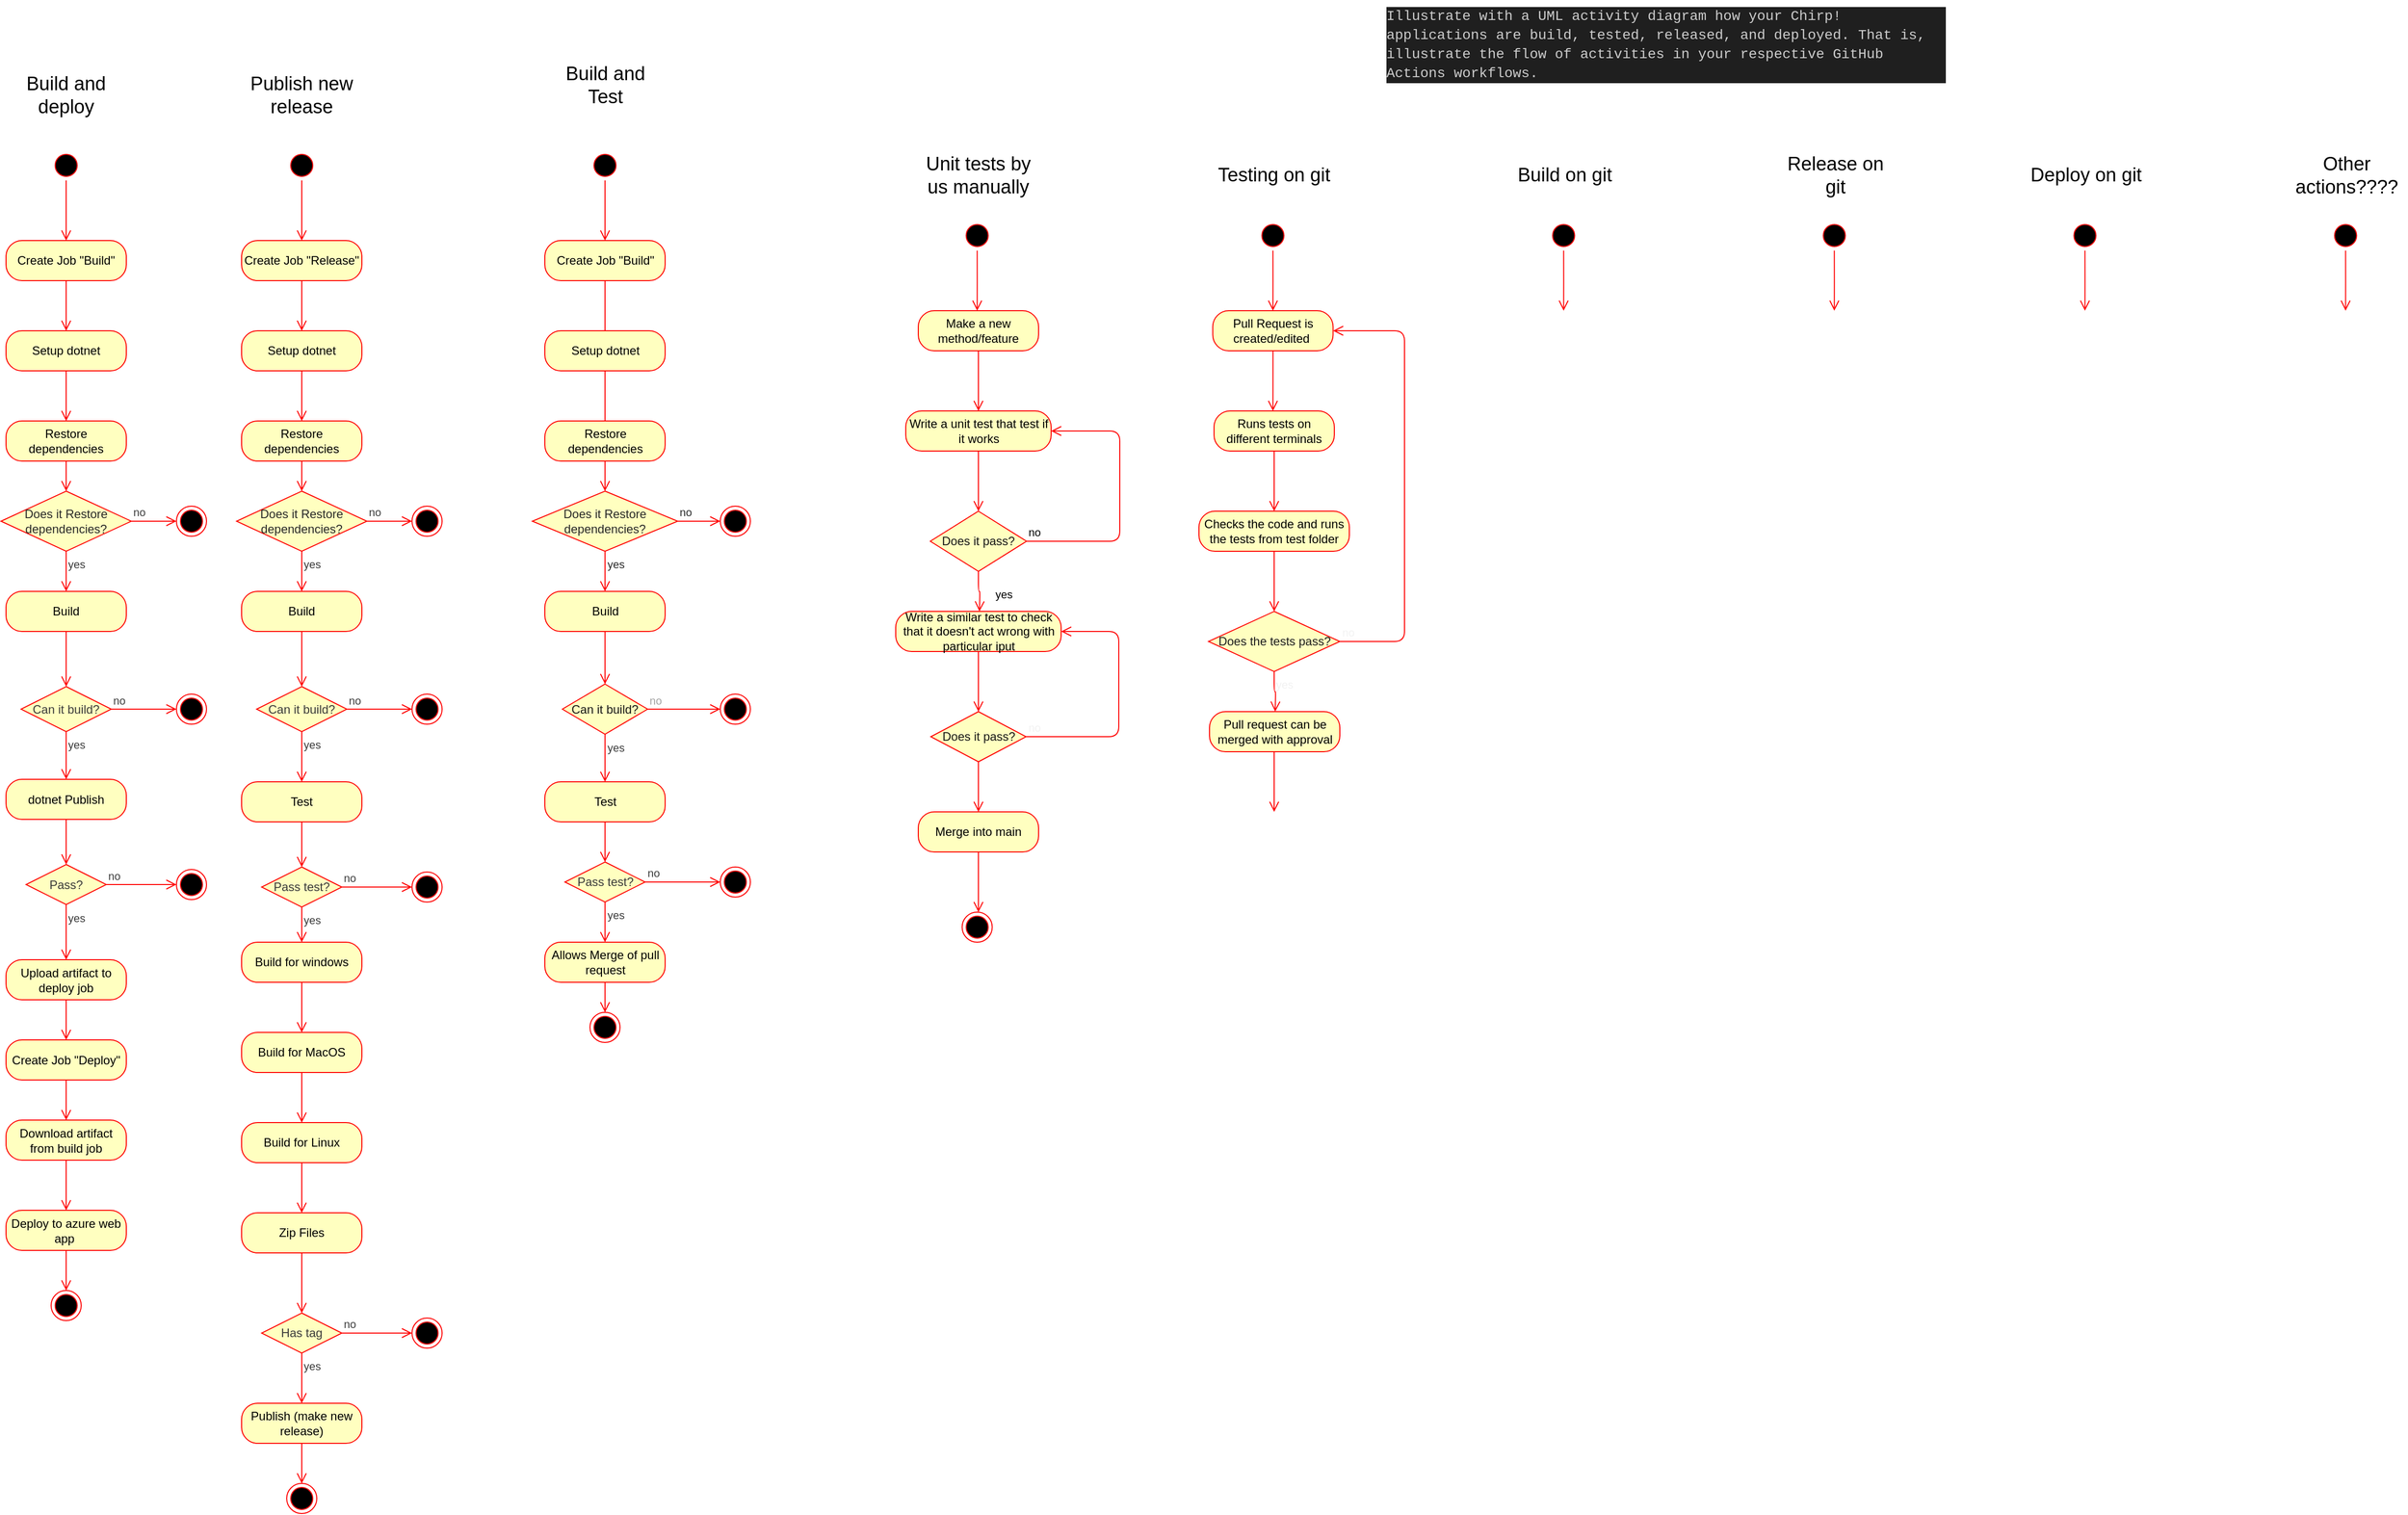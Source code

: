 <mxfile>
    <diagram id="-ArPhzRPO15ttA2Pk8TQ" name="Page-1">
        <mxGraphModel dx="3789" dy="1931" grid="1" gridSize="10" guides="1" tooltips="1" connect="1" arrows="1" fold="1" page="1" pageScale="1" pageWidth="850" pageHeight="1100" math="0" shadow="0">
            <root>
                <mxCell id="0"/>
                <mxCell id="1" parent="0"/>
                <mxCell id="2" value="" style="ellipse;html=1;shape=startState;fillColor=#000000;strokeColor=#ff0000;" parent="1" vertex="1">
                    <mxGeometry x="-1551.25" y="180" width="30" height="30" as="geometry"/>
                </mxCell>
                <mxCell id="3" value="" style="edgeStyle=orthogonalEdgeStyle;html=1;verticalAlign=bottom;endArrow=open;endSize=8;strokeColor=#ff0000;rounded=0;" parent="1" source="2" edge="1">
                    <mxGeometry relative="1" as="geometry">
                        <mxPoint x="-1536.25" y="270" as="targetPoint"/>
                    </mxGeometry>
                </mxCell>
                <mxCell id="24" value="&lt;span style=&quot;font-size: 19px;&quot;&gt;Unit tests by us manually&lt;/span&gt;" style="text;html=1;strokeColor=none;fillColor=none;align=center;verticalAlign=middle;whiteSpace=wrap;rounded=0;" parent="1" vertex="1">
                    <mxGeometry x="-1595" y="120" width="120" height="30" as="geometry"/>
                </mxCell>
                <mxCell id="25" value="&lt;div style=&quot;color: rgb(204, 204, 204); background-color: rgb(31, 31, 31); font-family: Consolas, &amp;quot;Courier New&amp;quot;, monospace; font-weight: normal; font-size: 14px; line-height: 19px;&quot;&gt;&lt;div&gt;&lt;span style=&quot;color: #cccccc;&quot;&gt;Illustrate with a UML activity diagram how your Chirp! applications are build, tested, released, and deployed. That is, illustrate the flow of activities in your respective GitHub Actions workflows.&lt;/span&gt;&lt;/div&gt;&lt;/div&gt;" style="text;whiteSpace=wrap;html=1;" parent="1" vertex="1">
                    <mxGeometry x="-1130" y="-40" width="560" height="80" as="geometry"/>
                </mxCell>
                <mxCell id="26" value="Make a new method/feature" style="rounded=1;whiteSpace=wrap;html=1;arcSize=40;fontColor=#000000;fillColor=#ffffc0;strokeColor=#ff0000;" parent="1" vertex="1">
                    <mxGeometry x="-1595" y="270" width="120" height="40" as="geometry"/>
                </mxCell>
                <mxCell id="27" value="" style="edgeStyle=orthogonalEdgeStyle;html=1;verticalAlign=bottom;endArrow=open;endSize=8;strokeColor=#ff0000;" parent="1" source="26" edge="1">
                    <mxGeometry relative="1" as="geometry">
                        <mxPoint x="-1535" y="370" as="targetPoint"/>
                    </mxGeometry>
                </mxCell>
                <mxCell id="28" value="Write a unit test that test if it works" style="rounded=1;whiteSpace=wrap;html=1;arcSize=40;fontColor=#000000;fillColor=#ffffc0;strokeColor=#ff0000;" parent="1" vertex="1">
                    <mxGeometry x="-1607.5" y="370" width="145" height="40" as="geometry"/>
                </mxCell>
                <mxCell id="29" value="" style="edgeStyle=orthogonalEdgeStyle;html=1;verticalAlign=bottom;endArrow=open;endSize=8;strokeColor=#ff0000;" parent="1" source="28" edge="1">
                    <mxGeometry relative="1" as="geometry">
                        <mxPoint x="-1535" y="470" as="targetPoint"/>
                    </mxGeometry>
                </mxCell>
                <mxCell id="30" value="&lt;font color=&quot;#171717&quot;&gt;Does it pass?&lt;/font&gt;" style="rhombus;whiteSpace=wrap;html=1;fillColor=#ffffc0;strokeColor=#ff0000;" parent="1" vertex="1">
                    <mxGeometry x="-1583" y="470" width="96" height="60" as="geometry"/>
                </mxCell>
                <mxCell id="31" value="no" style="edgeStyle=orthogonalEdgeStyle;html=1;align=left;verticalAlign=bottom;endArrow=open;endSize=8;strokeColor=#ff0000;entryX=1;entryY=0.5;entryDx=0;entryDy=0;" parent="1" source="30" target="28" edge="1">
                    <mxGeometry x="-1" relative="1" as="geometry">
                        <mxPoint x="-1370" y="500" as="targetPoint"/>
                        <Array as="points">
                            <mxPoint x="-1394" y="500"/>
                            <mxPoint x="-1394" y="390"/>
                        </Array>
                    </mxGeometry>
                </mxCell>
                <mxCell id="32" value="yes" style="edgeStyle=orthogonalEdgeStyle;html=1;align=left;verticalAlign=top;endArrow=open;endSize=8;strokeColor=#ff0000;" parent="1" source="30" edge="1">
                    <mxGeometry x="-0.511" y="15" relative="1" as="geometry">
                        <mxPoint x="-1534" y="570" as="targetPoint"/>
                        <mxPoint as="offset"/>
                    </mxGeometry>
                </mxCell>
                <mxCell id="36" value="Write a similar test to check that it doesn't act wrong with particular iput" style="rounded=1;whiteSpace=wrap;html=1;arcSize=40;fontColor=#000000;fillColor=#ffffc0;strokeColor=#ff0000;" parent="1" vertex="1">
                    <mxGeometry x="-1617.5" y="570" width="165" height="40" as="geometry"/>
                </mxCell>
                <mxCell id="37" value="" style="edgeStyle=orthogonalEdgeStyle;html=1;verticalAlign=bottom;endArrow=open;endSize=8;strokeColor=#ff0000;fontColor=#171717;" parent="1" source="36" edge="1">
                    <mxGeometry relative="1" as="geometry">
                        <mxPoint x="-1535" y="670" as="targetPoint"/>
                    </mxGeometry>
                </mxCell>
                <mxCell id="38" value="Does it pass?" style="rhombus;whiteSpace=wrap;html=1;fillColor=#ffffc0;strokeColor=#ff0000;fontColor=#171717;" parent="1" vertex="1">
                    <mxGeometry x="-1582.5" y="670" width="95" height="50" as="geometry"/>
                </mxCell>
                <mxCell id="39" value="&lt;font color=&quot;#f2f2f2&quot;&gt;no&lt;/font&gt;" style="edgeStyle=orthogonalEdgeStyle;html=1;align=left;verticalAlign=bottom;endArrow=open;endSize=8;strokeColor=#ff0000;fontColor=#171717;entryX=1;entryY=0.5;entryDx=0;entryDy=0;" parent="1" source="38" target="36" edge="1">
                    <mxGeometry x="-1" relative="1" as="geometry">
                        <mxPoint x="-1395" y="690" as="targetPoint"/>
                        <Array as="points">
                            <mxPoint x="-1395" y="695"/>
                            <mxPoint x="-1395" y="590"/>
                        </Array>
                    </mxGeometry>
                </mxCell>
                <mxCell id="40" value="&lt;font color=&quot;#ffffff&quot;&gt;yes&lt;/font&gt;" style="edgeStyle=orthogonalEdgeStyle;html=1;align=left;verticalAlign=top;endArrow=open;endSize=8;strokeColor=#ff0000;fontColor=#171717;" parent="1" source="38" edge="1">
                    <mxGeometry x="-1" relative="1" as="geometry">
                        <mxPoint x="-1535" y="770" as="targetPoint"/>
                    </mxGeometry>
                </mxCell>
                <mxCell id="41" value="" style="ellipse;html=1;shape=endState;fillColor=#000000;strokeColor=#ff0000;fontColor=#F2F2F2;" parent="1" vertex="1">
                    <mxGeometry x="-1551.25" y="870" width="30" height="30" as="geometry"/>
                </mxCell>
                <mxCell id="42" value="Merge into main" style="rounded=1;whiteSpace=wrap;html=1;arcSize=40;fontColor=#000000;fillColor=#ffffc0;strokeColor=#ff0000;" parent="1" vertex="1">
                    <mxGeometry x="-1595" y="770" width="120" height="40" as="geometry"/>
                </mxCell>
                <mxCell id="43" value="" style="edgeStyle=orthogonalEdgeStyle;html=1;verticalAlign=bottom;endArrow=open;endSize=8;strokeColor=#ff0000;fontColor=#F2F2F2;" parent="1" source="42" edge="1">
                    <mxGeometry relative="1" as="geometry">
                        <mxPoint x="-1535" y="870" as="targetPoint"/>
                    </mxGeometry>
                </mxCell>
                <mxCell id="44" value="" style="ellipse;html=1;shape=startState;fillColor=#000000;strokeColor=#ff0000;" parent="1" vertex="1">
                    <mxGeometry x="-1256.25" y="180" width="30" height="30" as="geometry"/>
                </mxCell>
                <mxCell id="45" value="" style="edgeStyle=orthogonalEdgeStyle;html=1;verticalAlign=bottom;endArrow=open;endSize=8;strokeColor=#ff0000;rounded=0;" parent="1" source="44" edge="1">
                    <mxGeometry relative="1" as="geometry">
                        <mxPoint x="-1241.25" y="270" as="targetPoint"/>
                    </mxGeometry>
                </mxCell>
                <mxCell id="46" value="&lt;span style=&quot;font-size: 19px;&quot;&gt;Testing on git&lt;/span&gt;" style="text;html=1;strokeColor=none;fillColor=none;align=center;verticalAlign=middle;whiteSpace=wrap;rounded=0;" parent="1" vertex="1">
                    <mxGeometry x="-1300" y="120" width="120" height="30" as="geometry"/>
                </mxCell>
                <mxCell id="47" value="" style="ellipse;html=1;shape=startState;fillColor=#000000;strokeColor=#ff0000;" parent="1" vertex="1">
                    <mxGeometry x="-966.25" y="180" width="30" height="30" as="geometry"/>
                </mxCell>
                <mxCell id="48" value="" style="edgeStyle=orthogonalEdgeStyle;html=1;verticalAlign=bottom;endArrow=open;endSize=8;strokeColor=#ff0000;rounded=0;" parent="1" source="47" edge="1">
                    <mxGeometry relative="1" as="geometry">
                        <mxPoint x="-951.25" y="270" as="targetPoint"/>
                    </mxGeometry>
                </mxCell>
                <mxCell id="49" value="&lt;span style=&quot;font-size: 19px;&quot;&gt;Build on git&lt;/span&gt;" style="text;html=1;strokeColor=none;fillColor=none;align=center;verticalAlign=middle;whiteSpace=wrap;rounded=0;" parent="1" vertex="1">
                    <mxGeometry x="-1010" y="120" width="120" height="30" as="geometry"/>
                </mxCell>
                <mxCell id="50" value="" style="ellipse;html=1;shape=startState;fillColor=#000000;strokeColor=#ff0000;" parent="1" vertex="1">
                    <mxGeometry x="-696.25" y="180" width="30" height="30" as="geometry"/>
                </mxCell>
                <mxCell id="51" value="" style="edgeStyle=orthogonalEdgeStyle;html=1;verticalAlign=bottom;endArrow=open;endSize=8;strokeColor=#ff0000;rounded=0;" parent="1" source="50" edge="1">
                    <mxGeometry relative="1" as="geometry">
                        <mxPoint x="-681.25" y="270" as="targetPoint"/>
                    </mxGeometry>
                </mxCell>
                <mxCell id="52" value="&lt;span style=&quot;font-size: 19px;&quot;&gt;Release on git&lt;/span&gt;" style="text;html=1;strokeColor=none;fillColor=none;align=center;verticalAlign=middle;whiteSpace=wrap;rounded=0;" parent="1" vertex="1">
                    <mxGeometry x="-740" y="120" width="120" height="30" as="geometry"/>
                </mxCell>
                <mxCell id="53" value="" style="ellipse;html=1;shape=startState;fillColor=#000000;strokeColor=#ff0000;" parent="1" vertex="1">
                    <mxGeometry x="-446.25" y="180" width="30" height="30" as="geometry"/>
                </mxCell>
                <mxCell id="54" value="" style="edgeStyle=orthogonalEdgeStyle;html=1;verticalAlign=bottom;endArrow=open;endSize=8;strokeColor=#ff0000;rounded=0;" parent="1" source="53" edge="1">
                    <mxGeometry relative="1" as="geometry">
                        <mxPoint x="-431.25" y="270" as="targetPoint"/>
                    </mxGeometry>
                </mxCell>
                <mxCell id="55" value="&lt;span style=&quot;font-size: 19px;&quot;&gt;Deploy on git&lt;/span&gt;" style="text;html=1;strokeColor=none;fillColor=none;align=center;verticalAlign=middle;whiteSpace=wrap;rounded=0;" parent="1" vertex="1">
                    <mxGeometry x="-490" y="120" width="120" height="30" as="geometry"/>
                </mxCell>
                <mxCell id="56" value="" style="ellipse;html=1;shape=startState;fillColor=#000000;strokeColor=#ff0000;" parent="1" vertex="1">
                    <mxGeometry x="-186.25" y="180" width="30" height="30" as="geometry"/>
                </mxCell>
                <mxCell id="57" value="" style="edgeStyle=orthogonalEdgeStyle;html=1;verticalAlign=bottom;endArrow=open;endSize=8;strokeColor=#ff0000;rounded=0;" parent="1" source="56" edge="1">
                    <mxGeometry relative="1" as="geometry">
                        <mxPoint x="-171.25" y="270" as="targetPoint"/>
                    </mxGeometry>
                </mxCell>
                <mxCell id="58" value="&lt;span style=&quot;font-size: 19px;&quot;&gt;Other actions????&lt;/span&gt;" style="text;html=1;strokeColor=none;fillColor=none;align=center;verticalAlign=middle;whiteSpace=wrap;rounded=0;" parent="1" vertex="1">
                    <mxGeometry x="-230" y="120" width="120" height="30" as="geometry"/>
                </mxCell>
                <mxCell id="59" value="Pull Request is created/edited&amp;nbsp;" style="rounded=1;whiteSpace=wrap;html=1;arcSize=40;fontColor=#000000;fillColor=#ffffc0;strokeColor=#ff0000;" parent="1" vertex="1">
                    <mxGeometry x="-1301.25" y="270" width="120" height="40" as="geometry"/>
                </mxCell>
                <mxCell id="60" value="" style="edgeStyle=orthogonalEdgeStyle;html=1;verticalAlign=bottom;endArrow=open;endSize=8;strokeColor=#ff0000;fontColor=#F2F2F2;" parent="1" source="59" edge="1">
                    <mxGeometry relative="1" as="geometry">
                        <mxPoint x="-1241.25" y="370" as="targetPoint"/>
                    </mxGeometry>
                </mxCell>
                <mxCell id="61" value="Runs tests on different terminals" style="rounded=1;whiteSpace=wrap;html=1;arcSize=40;fontColor=#000000;fillColor=#ffffc0;strokeColor=#ff0000;" parent="1" vertex="1">
                    <mxGeometry x="-1300" y="370" width="120" height="40" as="geometry"/>
                </mxCell>
                <mxCell id="62" value="" style="edgeStyle=orthogonalEdgeStyle;html=1;verticalAlign=bottom;endArrow=open;endSize=8;strokeColor=#ff0000;fontColor=#F2F2F2;" parent="1" source="61" edge="1">
                    <mxGeometry relative="1" as="geometry">
                        <mxPoint x="-1240" y="470" as="targetPoint"/>
                    </mxGeometry>
                </mxCell>
                <mxCell id="63" value="Checks the code and runs the tests from test folder" style="rounded=1;whiteSpace=wrap;html=1;arcSize=40;fontColor=#000000;fillColor=#ffffc0;strokeColor=#ff0000;" parent="1" vertex="1">
                    <mxGeometry x="-1315" y="470" width="150" height="40" as="geometry"/>
                </mxCell>
                <mxCell id="64" value="" style="edgeStyle=orthogonalEdgeStyle;html=1;verticalAlign=bottom;endArrow=open;endSize=8;strokeColor=#ff0000;fontColor=#F2F2F2;" parent="1" source="63" edge="1">
                    <mxGeometry relative="1" as="geometry">
                        <mxPoint x="-1240" y="570" as="targetPoint"/>
                    </mxGeometry>
                </mxCell>
                <mxCell id="65" value="&lt;font color=&quot;#1f1f1f&quot;&gt;Does the tests pass?&lt;/font&gt;" style="rhombus;whiteSpace=wrap;html=1;fillColor=#ffffc0;strokeColor=#ff0000;fontColor=#F2F2F2;" parent="1" vertex="1">
                    <mxGeometry x="-1305.5" y="570" width="131" height="60" as="geometry"/>
                </mxCell>
                <mxCell id="66" value="no" style="edgeStyle=orthogonalEdgeStyle;html=1;align=left;verticalAlign=bottom;endArrow=open;endSize=8;strokeColor=#ff0000;fontColor=#F2F2F2;entryX=1;entryY=0.5;entryDx=0;entryDy=0;" parent="1" source="65" target="59" edge="1">
                    <mxGeometry x="-1" relative="1" as="geometry">
                        <mxPoint x="-1099" y="590" as="targetPoint"/>
                        <Array as="points">
                            <mxPoint x="-1110" y="600"/>
                            <mxPoint x="-1110" y="290"/>
                        </Array>
                    </mxGeometry>
                </mxCell>
                <mxCell id="67" value="yes" style="edgeStyle=orthogonalEdgeStyle;html=1;align=left;verticalAlign=top;endArrow=open;endSize=8;strokeColor=#ff0000;fontColor=#F2F2F2;" parent="1" source="65" edge="1">
                    <mxGeometry x="-1" relative="1" as="geometry">
                        <mxPoint x="-1239" y="670" as="targetPoint"/>
                    </mxGeometry>
                </mxCell>
                <mxCell id="68" value="Pull request can be merged with approval" style="rounded=1;whiteSpace=wrap;html=1;arcSize=40;fontColor=#000000;fillColor=#ffffc0;strokeColor=#ff0000;" parent="1" vertex="1">
                    <mxGeometry x="-1304.5" y="670" width="130" height="40" as="geometry"/>
                </mxCell>
                <mxCell id="69" value="" style="edgeStyle=orthogonalEdgeStyle;html=1;verticalAlign=bottom;endArrow=open;endSize=8;strokeColor=#ff0000;fontColor=#1F1F1F;" parent="1" source="68" edge="1">
                    <mxGeometry relative="1" as="geometry">
                        <mxPoint x="-1240" y="770" as="targetPoint"/>
                    </mxGeometry>
                </mxCell>
                <mxCell id="72" value="" style="ellipse;html=1;shape=startState;fillColor=#000000;strokeColor=#ff0000;" vertex="1" parent="1">
                    <mxGeometry x="-1922.5" y="110" width="30" height="30" as="geometry"/>
                </mxCell>
                <mxCell id="73" value="" style="edgeStyle=orthogonalEdgeStyle;html=1;verticalAlign=bottom;endArrow=open;endSize=8;strokeColor=#ff0000;entryX=0.5;entryY=0;entryDx=0;entryDy=0;" edge="1" source="72" parent="1" target="77">
                    <mxGeometry relative="1" as="geometry">
                        <mxPoint x="-1907.5" y="180" as="targetPoint"/>
                    </mxGeometry>
                </mxCell>
                <mxCell id="75" value="&lt;span style=&quot;font-size: 19px;&quot;&gt;Build and Test&lt;/span&gt;" style="text;html=1;strokeColor=none;fillColor=none;align=center;verticalAlign=middle;whiteSpace=wrap;rounded=0;" vertex="1" parent="1">
                    <mxGeometry x="-1967.5" y="30" width="120" height="30" as="geometry"/>
                </mxCell>
                <mxCell id="77" value="Create Job &quot;Build&quot;" style="rounded=1;whiteSpace=wrap;html=1;arcSize=40;fontColor=#000000;fillColor=#ffffc0;strokeColor=#ff0000;" vertex="1" parent="1">
                    <mxGeometry x="-1967.5" y="200" width="120" height="40" as="geometry"/>
                </mxCell>
                <mxCell id="78" value="" style="edgeStyle=orthogonalEdgeStyle;html=1;verticalAlign=bottom;endArrow=open;endSize=8;strokeColor=#ff0000;" edge="1" source="77" parent="1">
                    <mxGeometry relative="1" as="geometry">
                        <mxPoint x="-1907.5" y="300" as="targetPoint"/>
                    </mxGeometry>
                </mxCell>
                <mxCell id="79" value="Setup dotnet" style="rounded=1;whiteSpace=wrap;html=1;arcSize=40;fontColor=#000000;fillColor=#ffffc0;strokeColor=#ff0000;" vertex="1" parent="1">
                    <mxGeometry x="-1967.5" y="290" width="120" height="40" as="geometry"/>
                </mxCell>
                <mxCell id="80" value="" style="edgeStyle=orthogonalEdgeStyle;html=1;verticalAlign=bottom;endArrow=open;endSize=8;strokeColor=#ff0000;entryX=0.5;entryY=0;entryDx=0;entryDy=0;" edge="1" source="79" parent="1">
                    <mxGeometry relative="1" as="geometry">
                        <mxPoint x="-1907.5" y="390" as="targetPoint"/>
                    </mxGeometry>
                </mxCell>
                <mxCell id="91" value="&lt;span class=&quot;pl-s&quot;&gt;Restore dependencies&lt;/span&gt;" style="rounded=1;whiteSpace=wrap;html=1;arcSize=40;fontColor=#000000;fillColor=#ffffc0;strokeColor=#ff0000;" vertex="1" parent="1">
                    <mxGeometry x="-1967.5" y="380" width="120" height="40" as="geometry"/>
                </mxCell>
                <mxCell id="92" value="" style="edgeStyle=orthogonalEdgeStyle;html=1;verticalAlign=bottom;endArrow=open;endSize=8;strokeColor=#ff0000;fontColor=#292929;entryX=0.5;entryY=0;entryDx=0;entryDy=0;" edge="1" source="91" parent="1" target="93">
                    <mxGeometry relative="1" as="geometry">
                        <mxPoint x="-1907.5" y="490" as="targetPoint"/>
                    </mxGeometry>
                </mxCell>
                <mxCell id="93" value="Does it&amp;nbsp;&lt;span class=&quot;pl-s&quot;&gt;Restore dependencies?&lt;/span&gt;" style="rhombus;whiteSpace=wrap;html=1;fillColor=#ffffc0;strokeColor=#ff0000;fontColor=#292929;" vertex="1" parent="1">
                    <mxGeometry x="-1980" y="450" width="145" height="60" as="geometry"/>
                </mxCell>
                <mxCell id="94" value="no" style="edgeStyle=orthogonalEdgeStyle;html=1;align=left;verticalAlign=bottom;endArrow=open;endSize=8;strokeColor=#ff0000;fontColor=#292929;entryX=0;entryY=0.5;entryDx=0;entryDy=0;" edge="1" source="93" parent="1" target="96">
                    <mxGeometry x="-1" relative="1" as="geometry">
                        <mxPoint x="-1802.5" y="550" as="targetPoint"/>
                    </mxGeometry>
                </mxCell>
                <mxCell id="95" value="yes" style="edgeStyle=orthogonalEdgeStyle;html=1;align=left;verticalAlign=top;endArrow=open;endSize=8;strokeColor=#ff0000;fontColor=#292929;entryX=0.5;entryY=0;entryDx=0;entryDy=0;" edge="1" source="93" parent="1" target="97">
                    <mxGeometry x="-1" relative="1" as="geometry">
                        <mxPoint x="-1942.5" y="630" as="targetPoint"/>
                    </mxGeometry>
                </mxCell>
                <mxCell id="96" value="" style="ellipse;html=1;shape=endState;fillColor=#000000;strokeColor=#ff0000;fontColor=#292929;" vertex="1" parent="1">
                    <mxGeometry x="-1792.5" y="465" width="30" height="30" as="geometry"/>
                </mxCell>
                <mxCell id="97" value="Build" style="rounded=1;whiteSpace=wrap;html=1;arcSize=40;fontColor=#000000;fillColor=#ffffc0;strokeColor=#ff0000;" vertex="1" parent="1">
                    <mxGeometry x="-1967.5" y="550" width="120" height="40" as="geometry"/>
                </mxCell>
                <mxCell id="98" value="" style="edgeStyle=orthogonalEdgeStyle;html=1;verticalAlign=bottom;endArrow=open;endSize=8;strokeColor=#ff0000;fontColor=#A3A3A3;entryX=0.5;entryY=0;entryDx=0;entryDy=0;" edge="1" source="97" parent="1" target="99">
                    <mxGeometry relative="1" as="geometry">
                        <mxPoint x="-1922.5" y="770" as="targetPoint"/>
                    </mxGeometry>
                </mxCell>
                <mxCell id="99" value="&lt;font color=&quot;#171717&quot;&gt;Can it build?&lt;/font&gt;" style="rhombus;whiteSpace=wrap;html=1;fillColor=#ffffc0;strokeColor=#ff0000;fontColor=#A3A3A3;" vertex="1" parent="1">
                    <mxGeometry x="-1950" y="642.5" width="85" height="50" as="geometry"/>
                </mxCell>
                <mxCell id="100" value="no" style="edgeStyle=orthogonalEdgeStyle;html=1;align=left;verticalAlign=bottom;endArrow=open;endSize=8;strokeColor=#ff0000;fontColor=#A3A3A3;entryX=0;entryY=0.5;entryDx=0;entryDy=0;" edge="1" source="99" parent="1" target="103">
                    <mxGeometry x="-1" relative="1" as="geometry">
                        <mxPoint x="-1834.5" y="810" as="targetPoint"/>
                    </mxGeometry>
                </mxCell>
                <mxCell id="101" value="&lt;font color=&quot;#3b3b3b&quot;&gt;yes&lt;/font&gt;" style="edgeStyle=orthogonalEdgeStyle;html=1;align=left;verticalAlign=top;endArrow=open;endSize=8;strokeColor=#ff0000;fontColor=#A3A3A3;entryX=0.5;entryY=0;entryDx=0;entryDy=0;" edge="1" source="99" parent="1" target="104">
                    <mxGeometry x="-1" relative="1" as="geometry">
                        <mxPoint x="-1907.5" y="840" as="targetPoint"/>
                        <Array as="points"/>
                    </mxGeometry>
                </mxCell>
                <mxCell id="103" value="" style="ellipse;html=1;shape=endState;fillColor=#000000;strokeColor=#ff0000;fontColor=#292929;" vertex="1" parent="1">
                    <mxGeometry x="-1792.5" y="652.5" width="30" height="30" as="geometry"/>
                </mxCell>
                <mxCell id="104" value="Test" style="rounded=1;whiteSpace=wrap;html=1;arcSize=40;fontColor=#000000;fillColor=#ffffc0;strokeColor=#ff0000;" vertex="1" parent="1">
                    <mxGeometry x="-1967.5" y="740" width="120" height="40" as="geometry"/>
                </mxCell>
                <mxCell id="105" value="" style="edgeStyle=orthogonalEdgeStyle;html=1;verticalAlign=bottom;endArrow=open;endSize=8;strokeColor=#ff0000;labelBackgroundColor=none;fontColor=#3B3B3B;entryX=0.5;entryY=0;entryDx=0;entryDy=0;" edge="1" source="104" parent="1" target="106">
                    <mxGeometry relative="1" as="geometry">
                        <mxPoint x="-1907.5" y="820" as="targetPoint"/>
                    </mxGeometry>
                </mxCell>
                <mxCell id="106" value="Pass test?" style="rhombus;whiteSpace=wrap;html=1;fillColor=#ffffc0;strokeColor=#ff0000;fontColor=#3B3B3B;" vertex="1" parent="1">
                    <mxGeometry x="-1947.5" y="820" width="80" height="40" as="geometry"/>
                </mxCell>
                <mxCell id="107" value="no" style="edgeStyle=orthogonalEdgeStyle;html=1;align=left;verticalAlign=bottom;endArrow=open;endSize=8;strokeColor=#ff0000;labelBackgroundColor=none;fontColor=#3B3B3B;entryX=0;entryY=0.5;entryDx=0;entryDy=0;" edge="1" source="106" parent="1" target="109">
                    <mxGeometry x="-1" relative="1" as="geometry">
                        <mxPoint x="-1762.5" y="850" as="targetPoint"/>
                    </mxGeometry>
                </mxCell>
                <mxCell id="108" value="yes" style="edgeStyle=orthogonalEdgeStyle;html=1;align=left;verticalAlign=top;endArrow=open;endSize=8;strokeColor=#ff0000;labelBackgroundColor=none;fontColor=#3B3B3B;entryX=0.5;entryY=0;entryDx=0;entryDy=0;" edge="1" source="106" parent="1" target="110">
                    <mxGeometry x="-1" relative="1" as="geometry">
                        <mxPoint x="-1902.5" y="930" as="targetPoint"/>
                    </mxGeometry>
                </mxCell>
                <mxCell id="109" value="" style="ellipse;html=1;shape=endState;fillColor=#000000;strokeColor=#ff0000;fontColor=#3B3B3B;" vertex="1" parent="1">
                    <mxGeometry x="-1792.5" y="825" width="30" height="30" as="geometry"/>
                </mxCell>
                <mxCell id="110" value="Allows Merge of pull request" style="rounded=1;whiteSpace=wrap;html=1;arcSize=40;fontColor=#000000;fillColor=#ffffc0;strokeColor=#ff0000;" vertex="1" parent="1">
                    <mxGeometry x="-1967.5" y="900" width="120" height="40" as="geometry"/>
                </mxCell>
                <mxCell id="111" value="" style="edgeStyle=orthogonalEdgeStyle;html=1;verticalAlign=bottom;endArrow=open;endSize=8;strokeColor=#ff0000;labelBackgroundColor=none;fontColor=#3B3B3B;entryX=0.5;entryY=0;entryDx=0;entryDy=0;" edge="1" source="110" parent="1" target="112">
                    <mxGeometry relative="1" as="geometry">
                        <mxPoint x="-1797.5" y="1000" as="targetPoint"/>
                    </mxGeometry>
                </mxCell>
                <mxCell id="112" value="" style="ellipse;html=1;shape=endState;fillColor=#000000;strokeColor=#ff0000;fontColor=#3B3B3B;" vertex="1" parent="1">
                    <mxGeometry x="-1922.5" y="970" width="30" height="30" as="geometry"/>
                </mxCell>
                <mxCell id="115" value="&lt;span style=&quot;font-size: 19px;&quot;&gt;Publish new release&lt;/span&gt;" style="text;html=1;strokeColor=none;fillColor=none;align=center;verticalAlign=middle;whiteSpace=wrap;rounded=0;" vertex="1" parent="1">
                    <mxGeometry x="-2270" y="40" width="120" height="30" as="geometry"/>
                </mxCell>
                <mxCell id="116" value="" style="ellipse;html=1;shape=startState;fillColor=#000000;strokeColor=#ff0000;fontColor=#3B3B3B;" vertex="1" parent="1">
                    <mxGeometry x="-2225" y="110" width="30" height="30" as="geometry"/>
                </mxCell>
                <mxCell id="117" value="" style="edgeStyle=orthogonalEdgeStyle;html=1;verticalAlign=bottom;endArrow=open;endSize=8;strokeColor=#ff0000;labelBackgroundColor=none;fontColor=#3B3B3B;entryX=0.5;entryY=0;entryDx=0;entryDy=0;" edge="1" source="116" parent="1" target="118">
                    <mxGeometry relative="1" as="geometry">
                        <mxPoint x="-2210" y="200" as="targetPoint"/>
                    </mxGeometry>
                </mxCell>
                <mxCell id="118" value="Create Job &quot;Release&quot;" style="rounded=1;whiteSpace=wrap;html=1;arcSize=40;fontColor=#000000;fillColor=#ffffc0;strokeColor=#ff0000;" vertex="1" parent="1">
                    <mxGeometry x="-2270" y="200" width="120" height="40" as="geometry"/>
                </mxCell>
                <mxCell id="119" value="" style="edgeStyle=orthogonalEdgeStyle;html=1;verticalAlign=bottom;endArrow=open;endSize=8;strokeColor=#ff0000;labelBackgroundColor=none;fontColor=#3B3B3B;entryX=0.5;entryY=0;entryDx=0;entryDy=0;" edge="1" source="118" parent="1" target="120">
                    <mxGeometry relative="1" as="geometry">
                        <mxPoint x="-2250" y="380" as="targetPoint"/>
                    </mxGeometry>
                </mxCell>
                <mxCell id="120" value="Setup dotnet" style="rounded=1;whiteSpace=wrap;html=1;arcSize=40;fontColor=#000000;fillColor=#ffffc0;strokeColor=#ff0000;" vertex="1" parent="1">
                    <mxGeometry x="-2270" y="290" width="120" height="40" as="geometry"/>
                </mxCell>
                <mxCell id="121" value="" style="edgeStyle=orthogonalEdgeStyle;html=1;verticalAlign=bottom;endArrow=open;endSize=8;strokeColor=#ff0000;labelBackgroundColor=none;fontColor=#3B3B3B;entryX=0.5;entryY=0;entryDx=0;entryDy=0;" edge="1" source="120" parent="1" target="122">
                    <mxGeometry relative="1" as="geometry">
                        <mxPoint x="-2255" y="500" as="targetPoint"/>
                    </mxGeometry>
                </mxCell>
                <mxCell id="122" value="Restore dependencies" style="rounded=1;whiteSpace=wrap;html=1;arcSize=40;fontColor=#000000;fillColor=#ffffc0;strokeColor=#ff0000;" vertex="1" parent="1">
                    <mxGeometry x="-2270" y="380" width="120" height="40" as="geometry"/>
                </mxCell>
                <mxCell id="123" value="" style="edgeStyle=orthogonalEdgeStyle;html=1;verticalAlign=bottom;endArrow=open;endSize=8;strokeColor=#ff0000;labelBackgroundColor=none;fontColor=#3B3B3B;entryX=0.5;entryY=0;entryDx=0;entryDy=0;" edge="1" source="122" parent="1" target="124">
                    <mxGeometry relative="1" as="geometry">
                        <mxPoint x="-2250" y="620" as="targetPoint"/>
                    </mxGeometry>
                </mxCell>
                <mxCell id="124" value="&lt;span style=&quot;color: rgb(41, 41, 41);&quot;&gt;Does it&amp;nbsp;&lt;/span&gt;&lt;span style=&quot;color: rgb(41, 41, 41);&quot; class=&quot;pl-s&quot;&gt;Restore dependencies?&lt;/span&gt;" style="rhombus;whiteSpace=wrap;html=1;fillColor=#ffffc0;strokeColor=#ff0000;fontColor=#3B3B3B;" vertex="1" parent="1">
                    <mxGeometry x="-2275" y="450" width="130" height="60" as="geometry"/>
                </mxCell>
                <mxCell id="125" value="no" style="edgeStyle=orthogonalEdgeStyle;html=1;align=left;verticalAlign=bottom;endArrow=open;endSize=8;strokeColor=#ff0000;labelBackgroundColor=none;fontColor=#3B3B3B;entryX=0;entryY=0.5;entryDx=0;entryDy=0;" edge="1" source="124" parent="1" target="127">
                    <mxGeometry x="-1" relative="1" as="geometry">
                        <mxPoint x="-2130" y="480" as="targetPoint"/>
                    </mxGeometry>
                </mxCell>
                <mxCell id="126" value="yes" style="edgeStyle=orthogonalEdgeStyle;html=1;align=left;verticalAlign=top;endArrow=open;endSize=8;strokeColor=#ff0000;labelBackgroundColor=none;fontColor=#3B3B3B;entryX=0.5;entryY=0;entryDx=0;entryDy=0;" edge="1" source="124" parent="1" target="128">
                    <mxGeometry x="-1" relative="1" as="geometry">
                        <mxPoint x="-2390" y="565" as="targetPoint"/>
                    </mxGeometry>
                </mxCell>
                <mxCell id="127" value="" style="ellipse;html=1;shape=endState;fillColor=#000000;strokeColor=#ff0000;fontColor=#3B3B3B;" vertex="1" parent="1">
                    <mxGeometry x="-2100" y="465" width="30" height="30" as="geometry"/>
                </mxCell>
                <mxCell id="128" value="Build" style="rounded=1;whiteSpace=wrap;html=1;arcSize=40;fontColor=#000000;fillColor=#ffffc0;strokeColor=#ff0000;" vertex="1" parent="1">
                    <mxGeometry x="-2270" y="550" width="120" height="40" as="geometry"/>
                </mxCell>
                <mxCell id="129" value="" style="edgeStyle=orthogonalEdgeStyle;html=1;verticalAlign=bottom;endArrow=open;endSize=8;strokeColor=#ff0000;labelBackgroundColor=none;fontColor=#3B3B3B;entryX=0.5;entryY=0;entryDx=0;entryDy=0;" edge="1" source="128" parent="1" target="133">
                    <mxGeometry relative="1" as="geometry">
                        <mxPoint x="-2210" y="650" as="targetPoint"/>
                    </mxGeometry>
                </mxCell>
                <mxCell id="133" value="Can it build?" style="rhombus;whiteSpace=wrap;html=1;fillColor=#ffffc0;strokeColor=#ff0000;fontColor=#3B3B3B;" vertex="1" parent="1">
                    <mxGeometry x="-2255" y="645" width="90" height="45" as="geometry"/>
                </mxCell>
                <mxCell id="134" value="no" style="edgeStyle=orthogonalEdgeStyle;html=1;align=left;verticalAlign=bottom;endArrow=open;endSize=8;strokeColor=#ff0000;labelBackgroundColor=none;fontColor=#3B3B3B;entryX=0;entryY=0.5;entryDx=0;entryDy=0;" edge="1" source="133" parent="1" target="136">
                    <mxGeometry x="-1" relative="1" as="geometry">
                        <mxPoint x="-2070" y="690" as="targetPoint"/>
                    </mxGeometry>
                </mxCell>
                <mxCell id="135" value="yes" style="edgeStyle=orthogonalEdgeStyle;html=1;align=left;verticalAlign=top;endArrow=open;endSize=8;strokeColor=#ff0000;labelBackgroundColor=none;fontColor=#3B3B3B;entryX=0.5;entryY=0;entryDx=0;entryDy=0;" edge="1" source="133" parent="1" target="137">
                    <mxGeometry x="-1" relative="1" as="geometry">
                        <mxPoint x="-2210" y="770" as="targetPoint"/>
                    </mxGeometry>
                </mxCell>
                <mxCell id="136" value="" style="ellipse;html=1;shape=endState;fillColor=#000000;strokeColor=#ff0000;fontColor=#3B3B3B;" vertex="1" parent="1">
                    <mxGeometry x="-2100" y="652.5" width="30" height="30" as="geometry"/>
                </mxCell>
                <mxCell id="137" value="Test" style="rounded=1;whiteSpace=wrap;html=1;arcSize=40;fontColor=#000000;fillColor=#ffffc0;strokeColor=#ff0000;" vertex="1" parent="1">
                    <mxGeometry x="-2270" y="740" width="120" height="40" as="geometry"/>
                </mxCell>
                <mxCell id="138" value="" style="edgeStyle=orthogonalEdgeStyle;html=1;verticalAlign=bottom;endArrow=open;endSize=8;strokeColor=#ff0000;labelBackgroundColor=none;fontColor=#3B3B3B;entryX=0.5;entryY=0;entryDx=0;entryDy=0;" edge="1" source="137" parent="1" target="139">
                    <mxGeometry relative="1" as="geometry">
                        <mxPoint x="-2205" y="890" as="targetPoint"/>
                    </mxGeometry>
                </mxCell>
                <mxCell id="139" value="Pass test?" style="rhombus;whiteSpace=wrap;html=1;fillColor=#ffffc0;strokeColor=#ff0000;fontColor=#3B3B3B;" vertex="1" parent="1">
                    <mxGeometry x="-2250" y="825" width="80" height="40" as="geometry"/>
                </mxCell>
                <mxCell id="140" value="no" style="edgeStyle=orthogonalEdgeStyle;html=1;align=left;verticalAlign=bottom;endArrow=open;endSize=8;strokeColor=#ff0000;labelBackgroundColor=none;fontColor=#3B3B3B;entryX=0;entryY=0.5;entryDx=0;entryDy=0;" edge="1" source="139" parent="1" target="142">
                    <mxGeometry x="-1" relative="1" as="geometry">
                        <mxPoint x="-2190" y="890" as="targetPoint"/>
                    </mxGeometry>
                </mxCell>
                <mxCell id="141" value="yes" style="edgeStyle=orthogonalEdgeStyle;html=1;align=left;verticalAlign=top;endArrow=open;endSize=8;strokeColor=#ff0000;labelBackgroundColor=none;fontColor=#3B3B3B;entryX=0.5;entryY=0;entryDx=0;entryDy=0;" edge="1" source="139" parent="1" target="143">
                    <mxGeometry x="-1" relative="1" as="geometry">
                        <mxPoint x="-2330" y="970" as="targetPoint"/>
                    </mxGeometry>
                </mxCell>
                <mxCell id="142" value="" style="ellipse;html=1;shape=endState;fillColor=#000000;strokeColor=#ff0000;fontColor=#3B3B3B;" vertex="1" parent="1">
                    <mxGeometry x="-2100" y="830" width="30" height="30" as="geometry"/>
                </mxCell>
                <mxCell id="143" value="Build for windows" style="rounded=1;whiteSpace=wrap;html=1;arcSize=40;fontColor=#000000;fillColor=#ffffc0;strokeColor=#ff0000;" vertex="1" parent="1">
                    <mxGeometry x="-2270" y="900" width="120" height="40" as="geometry"/>
                </mxCell>
                <mxCell id="144" value="" style="edgeStyle=orthogonalEdgeStyle;html=1;verticalAlign=bottom;endArrow=open;endSize=8;strokeColor=#ff0000;labelBackgroundColor=none;fontColor=#3B3B3B;entryX=0.5;entryY=0;entryDx=0;entryDy=0;" edge="1" source="143" parent="1" target="145">
                    <mxGeometry relative="1" as="geometry">
                        <mxPoint x="-2210" y="1000" as="targetPoint"/>
                    </mxGeometry>
                </mxCell>
                <mxCell id="145" value="Build for MacOS" style="rounded=1;whiteSpace=wrap;html=1;arcSize=40;fontColor=#000000;fillColor=#ffffc0;strokeColor=#ff0000;" vertex="1" parent="1">
                    <mxGeometry x="-2270" y="990" width="120" height="40" as="geometry"/>
                </mxCell>
                <mxCell id="146" value="" style="edgeStyle=orthogonalEdgeStyle;html=1;verticalAlign=bottom;endArrow=open;endSize=8;strokeColor=#ff0000;labelBackgroundColor=none;fontColor=#3B3B3B;entryX=0.5;entryY=0;entryDx=0;entryDy=0;" edge="1" source="145" parent="1" target="147">
                    <mxGeometry relative="1" as="geometry">
                        <mxPoint x="-2210" y="1110" as="targetPoint"/>
                    </mxGeometry>
                </mxCell>
                <mxCell id="147" value="Build for Linux" style="rounded=1;whiteSpace=wrap;html=1;arcSize=40;fontColor=#000000;fillColor=#ffffc0;strokeColor=#ff0000;" vertex="1" parent="1">
                    <mxGeometry x="-2270" y="1080" width="120" height="40" as="geometry"/>
                </mxCell>
                <mxCell id="148" value="" style="edgeStyle=orthogonalEdgeStyle;html=1;verticalAlign=bottom;endArrow=open;endSize=8;strokeColor=#ff0000;labelBackgroundColor=none;fontColor=#3B3B3B;entryX=0.5;entryY=0;entryDx=0;entryDy=0;" edge="1" source="147" parent="1" target="156">
                    <mxGeometry relative="1" as="geometry">
                        <mxPoint x="-2210" y="1220" as="targetPoint"/>
                    </mxGeometry>
                </mxCell>
                <mxCell id="156" value="Zip Files" style="rounded=1;whiteSpace=wrap;html=1;arcSize=40;fontColor=#000000;fillColor=#ffffc0;strokeColor=#ff0000;" vertex="1" parent="1">
                    <mxGeometry x="-2270" y="1170" width="120" height="40" as="geometry"/>
                </mxCell>
                <mxCell id="157" value="" style="edgeStyle=orthogonalEdgeStyle;html=1;verticalAlign=bottom;endArrow=open;endSize=8;strokeColor=#ff0000;labelBackgroundColor=none;fontColor=#3B3B3B;entryX=0.5;entryY=0;entryDx=0;entryDy=0;" edge="1" source="156" parent="1" target="158">
                    <mxGeometry relative="1" as="geometry">
                        <mxPoint x="-2210" y="1350" as="targetPoint"/>
                    </mxGeometry>
                </mxCell>
                <mxCell id="158" value="Has tag" style="rhombus;whiteSpace=wrap;html=1;fillColor=#ffffc0;strokeColor=#ff0000;fontColor=#3B3B3B;" vertex="1" parent="1">
                    <mxGeometry x="-2250" y="1270" width="80" height="40" as="geometry"/>
                </mxCell>
                <mxCell id="159" value="no" style="edgeStyle=orthogonalEdgeStyle;html=1;align=left;verticalAlign=bottom;endArrow=open;endSize=8;strokeColor=#ff0000;labelBackgroundColor=none;fontColor=#3B3B3B;entryX=0;entryY=0.5;entryDx=0;entryDy=0;" edge="1" source="158" parent="1" target="161">
                    <mxGeometry x="-1" relative="1" as="geometry">
                        <mxPoint x="-1940" y="1310" as="targetPoint"/>
                    </mxGeometry>
                </mxCell>
                <mxCell id="160" value="yes" style="edgeStyle=orthogonalEdgeStyle;html=1;align=left;verticalAlign=top;endArrow=open;endSize=8;strokeColor=#ff0000;labelBackgroundColor=none;fontColor=#3B3B3B;entryX=0.5;entryY=0;entryDx=0;entryDy=0;" edge="1" source="158" parent="1" target="162">
                    <mxGeometry x="-1" relative="1" as="geometry">
                        <mxPoint x="-2080" y="1390" as="targetPoint"/>
                    </mxGeometry>
                </mxCell>
                <mxCell id="161" value="" style="ellipse;html=1;shape=endState;fillColor=#000000;strokeColor=#ff0000;fontColor=#3B3B3B;" vertex="1" parent="1">
                    <mxGeometry x="-2100" y="1275" width="30" height="30" as="geometry"/>
                </mxCell>
                <mxCell id="162" value="Publish (make new release)" style="rounded=1;whiteSpace=wrap;html=1;arcSize=40;fontColor=#000000;fillColor=#ffffc0;strokeColor=#ff0000;" vertex="1" parent="1">
                    <mxGeometry x="-2270" y="1360" width="120" height="40" as="geometry"/>
                </mxCell>
                <mxCell id="163" value="" style="edgeStyle=orthogonalEdgeStyle;html=1;verticalAlign=bottom;endArrow=open;endSize=8;strokeColor=#ff0000;labelBackgroundColor=none;fontColor=#3B3B3B;entryX=0.5;entryY=0;entryDx=0;entryDy=0;" edge="1" source="162" parent="1" target="164">
                    <mxGeometry relative="1" as="geometry">
                        <mxPoint x="-2210" y="1470" as="targetPoint"/>
                    </mxGeometry>
                </mxCell>
                <mxCell id="164" value="" style="ellipse;html=1;shape=endState;fillColor=#000000;strokeColor=#ff0000;fontColor=#3B3B3B;" vertex="1" parent="1">
                    <mxGeometry x="-2225" y="1440" width="30" height="30" as="geometry"/>
                </mxCell>
                <mxCell id="165" value="&lt;span style=&quot;font-size: 19px;&quot;&gt;Build and deploy&lt;/span&gt;" style="text;html=1;strokeColor=none;fillColor=none;align=center;verticalAlign=middle;whiteSpace=wrap;rounded=0;" vertex="1" parent="1">
                    <mxGeometry x="-2505" y="40" width="120" height="30" as="geometry"/>
                </mxCell>
                <mxCell id="166" value="" style="ellipse;html=1;shape=startState;fillColor=#000000;strokeColor=#ff0000;fontColor=#3B3B3B;" vertex="1" parent="1">
                    <mxGeometry x="-2460" y="110" width="30" height="30" as="geometry"/>
                </mxCell>
                <mxCell id="167" value="" style="edgeStyle=orthogonalEdgeStyle;html=1;verticalAlign=bottom;endArrow=open;endSize=8;strokeColor=#ff0000;labelBackgroundColor=none;fontColor=#3B3B3B;entryX=0.5;entryY=0;entryDx=0;entryDy=0;" edge="1" source="166" parent="1" target="168">
                    <mxGeometry relative="1" as="geometry">
                        <mxPoint x="-2410" y="170" as="targetPoint"/>
                    </mxGeometry>
                </mxCell>
                <mxCell id="168" value="Create Job &quot;Build&quot;" style="rounded=1;whiteSpace=wrap;html=1;arcSize=40;fontColor=#000000;fillColor=#ffffc0;strokeColor=#ff0000;" vertex="1" parent="1">
                    <mxGeometry x="-2505" y="200" width="120" height="40" as="geometry"/>
                </mxCell>
                <mxCell id="169" value="" style="edgeStyle=orthogonalEdgeStyle;html=1;verticalAlign=bottom;endArrow=open;endSize=8;strokeColor=#ff0000;labelBackgroundColor=none;fontColor=#3B3B3B;entryX=0.5;entryY=0;entryDx=0;entryDy=0;" edge="1" source="168" parent="1" target="170">
                    <mxGeometry relative="1" as="geometry">
                        <mxPoint x="-2445" y="300" as="targetPoint"/>
                    </mxGeometry>
                </mxCell>
                <mxCell id="170" value="Setup dotnet" style="rounded=1;whiteSpace=wrap;html=1;arcSize=40;fontColor=#000000;fillColor=#ffffc0;strokeColor=#ff0000;" vertex="1" parent="1">
                    <mxGeometry x="-2505" y="290" width="120" height="40" as="geometry"/>
                </mxCell>
                <mxCell id="171" value="" style="edgeStyle=orthogonalEdgeStyle;html=1;verticalAlign=bottom;endArrow=open;endSize=8;strokeColor=#ff0000;labelBackgroundColor=none;fontColor=#3B3B3B;entryX=0.5;entryY=0;entryDx=0;entryDy=0;" edge="1" source="170" parent="1" target="172">
                    <mxGeometry relative="1" as="geometry">
                        <mxPoint x="-2420" y="410" as="targetPoint"/>
                    </mxGeometry>
                </mxCell>
                <mxCell id="172" value="Restore dependencies" style="rounded=1;whiteSpace=wrap;html=1;arcSize=40;fontColor=#000000;fillColor=#ffffc0;strokeColor=#ff0000;" vertex="1" parent="1">
                    <mxGeometry x="-2505" y="380" width="120" height="40" as="geometry"/>
                </mxCell>
                <mxCell id="173" value="" style="edgeStyle=orthogonalEdgeStyle;html=1;verticalAlign=bottom;endArrow=open;endSize=8;strokeColor=#ff0000;labelBackgroundColor=none;fontColor=#3B3B3B;entryX=0.5;entryY=0;entryDx=0;entryDy=0;" edge="1" parent="1" source="172" target="174">
                    <mxGeometry relative="1" as="geometry">
                        <mxPoint x="-2410" y="460" as="targetPoint"/>
                    </mxGeometry>
                </mxCell>
                <mxCell id="174" value="&lt;span style=&quot;color: rgb(41, 41, 41);&quot;&gt;Does it&amp;nbsp;&lt;/span&gt;&lt;span style=&quot;color: rgb(41, 41, 41);&quot; class=&quot;pl-s&quot;&gt;Restore dependencies?&lt;/span&gt;" style="rhombus;whiteSpace=wrap;html=1;fillColor=#ffffc0;strokeColor=#ff0000;fontColor=#3B3B3B;" vertex="1" parent="1">
                    <mxGeometry x="-2510" y="450" width="130" height="60" as="geometry"/>
                </mxCell>
                <mxCell id="175" value="no" style="edgeStyle=orthogonalEdgeStyle;html=1;align=left;verticalAlign=bottom;endArrow=open;endSize=8;strokeColor=#ff0000;labelBackgroundColor=none;fontColor=#3B3B3B;entryX=0;entryY=0.5;entryDx=0;entryDy=0;" edge="1" parent="1" source="174" target="177">
                    <mxGeometry x="-1" relative="1" as="geometry">
                        <mxPoint x="-2365" y="480" as="targetPoint"/>
                    </mxGeometry>
                </mxCell>
                <mxCell id="176" value="yes" style="edgeStyle=orthogonalEdgeStyle;html=1;align=left;verticalAlign=top;endArrow=open;endSize=8;strokeColor=#ff0000;labelBackgroundColor=none;fontColor=#3B3B3B;entryX=0.5;entryY=0;entryDx=0;entryDy=0;" edge="1" parent="1" source="174" target="178">
                    <mxGeometry x="-1" relative="1" as="geometry">
                        <mxPoint x="-2625" y="565" as="targetPoint"/>
                    </mxGeometry>
                </mxCell>
                <mxCell id="177" value="" style="ellipse;html=1;shape=endState;fillColor=#000000;strokeColor=#ff0000;fontColor=#3B3B3B;" vertex="1" parent="1">
                    <mxGeometry x="-2335" y="465" width="30" height="30" as="geometry"/>
                </mxCell>
                <mxCell id="178" value="Build" style="rounded=1;whiteSpace=wrap;html=1;arcSize=40;fontColor=#000000;fillColor=#ffffc0;strokeColor=#ff0000;" vertex="1" parent="1">
                    <mxGeometry x="-2505" y="550" width="120" height="40" as="geometry"/>
                </mxCell>
                <mxCell id="179" value="" style="edgeStyle=orthogonalEdgeStyle;html=1;verticalAlign=bottom;endArrow=open;endSize=8;strokeColor=#ff0000;labelBackgroundColor=none;fontColor=#3B3B3B;entryX=0.5;entryY=0;entryDx=0;entryDy=0;" edge="1" parent="1" source="178" target="180">
                    <mxGeometry relative="1" as="geometry">
                        <mxPoint x="-2445" y="650" as="targetPoint"/>
                    </mxGeometry>
                </mxCell>
                <mxCell id="180" value="Can it build?" style="rhombus;whiteSpace=wrap;html=1;fillColor=#ffffc0;strokeColor=#ff0000;fontColor=#3B3B3B;" vertex="1" parent="1">
                    <mxGeometry x="-2490" y="645" width="90" height="45" as="geometry"/>
                </mxCell>
                <mxCell id="181" value="no" style="edgeStyle=orthogonalEdgeStyle;html=1;align=left;verticalAlign=bottom;endArrow=open;endSize=8;strokeColor=#ff0000;labelBackgroundColor=none;fontColor=#3B3B3B;entryX=0;entryY=0.5;entryDx=0;entryDy=0;" edge="1" parent="1" source="180" target="183">
                    <mxGeometry x="-1" relative="1" as="geometry">
                        <mxPoint x="-2305" y="690" as="targetPoint"/>
                    </mxGeometry>
                </mxCell>
                <mxCell id="182" value="yes" style="edgeStyle=orthogonalEdgeStyle;html=1;align=left;verticalAlign=top;endArrow=open;endSize=8;strokeColor=#ff0000;labelBackgroundColor=none;fontColor=#3B3B3B;entryX=0.5;entryY=0;entryDx=0;entryDy=0;" edge="1" parent="1" source="180" target="190">
                    <mxGeometry x="-1" relative="1" as="geometry">
                        <mxPoint x="-2445" y="740" as="targetPoint"/>
                    </mxGeometry>
                </mxCell>
                <mxCell id="183" value="" style="ellipse;html=1;shape=endState;fillColor=#000000;strokeColor=#ff0000;fontColor=#3B3B3B;" vertex="1" parent="1">
                    <mxGeometry x="-2335" y="652.5" width="30" height="30" as="geometry"/>
                </mxCell>
                <mxCell id="190" value="dotnet Publish" style="rounded=1;whiteSpace=wrap;html=1;arcSize=40;fontColor=#000000;fillColor=#ffffc0;strokeColor=#ff0000;" vertex="1" parent="1">
                    <mxGeometry x="-2505" y="737.5" width="120" height="40" as="geometry"/>
                </mxCell>
                <mxCell id="191" value="" style="edgeStyle=orthogonalEdgeStyle;html=1;verticalAlign=bottom;endArrow=open;endSize=8;strokeColor=#ff0000;labelBackgroundColor=none;fontColor=#3B3B3B;entryX=0.5;entryY=0;entryDx=0;entryDy=0;" edge="1" source="190" parent="1" target="192">
                    <mxGeometry relative="1" as="geometry">
                        <mxPoint x="-2445" y="847.5" as="targetPoint"/>
                    </mxGeometry>
                </mxCell>
                <mxCell id="192" value="Pass?" style="rhombus;whiteSpace=wrap;html=1;fillColor=#ffffc0;strokeColor=#ff0000;fontColor=#3B3B3B;" vertex="1" parent="1">
                    <mxGeometry x="-2485" y="822.5" width="80" height="40" as="geometry"/>
                </mxCell>
                <mxCell id="193" value="no" style="edgeStyle=orthogonalEdgeStyle;html=1;align=left;verticalAlign=bottom;endArrow=open;endSize=8;strokeColor=#ff0000;labelBackgroundColor=none;fontColor=#3B3B3B;" edge="1" source="192" parent="1" target="195">
                    <mxGeometry x="-1" relative="1" as="geometry">
                        <mxPoint x="-2305" y="882.5" as="targetPoint"/>
                    </mxGeometry>
                </mxCell>
                <mxCell id="194" value="yes" style="edgeStyle=orthogonalEdgeStyle;html=1;align=left;verticalAlign=top;endArrow=open;endSize=8;strokeColor=#ff0000;labelBackgroundColor=none;fontColor=#3B3B3B;entryX=0.5;entryY=0;entryDx=0;entryDy=0;" edge="1" source="192" parent="1" target="198">
                    <mxGeometry x="-1" relative="1" as="geometry">
                        <mxPoint x="-2445" y="907.5" as="targetPoint"/>
                    </mxGeometry>
                </mxCell>
                <mxCell id="195" value="" style="ellipse;html=1;shape=endState;fillColor=#000000;strokeColor=#ff0000;fontColor=#3B3B3B;" vertex="1" parent="1">
                    <mxGeometry x="-2335" y="827.5" width="30" height="30" as="geometry"/>
                </mxCell>
                <mxCell id="198" value="Upload artifact to deploy job" style="rounded=1;whiteSpace=wrap;html=1;arcSize=40;fontColor=#000000;fillColor=#ffffc0;strokeColor=#ff0000;" vertex="1" parent="1">
                    <mxGeometry x="-2505" y="917.5" width="120" height="40" as="geometry"/>
                </mxCell>
                <mxCell id="199" value="" style="edgeStyle=orthogonalEdgeStyle;html=1;verticalAlign=bottom;endArrow=open;endSize=8;strokeColor=#ff0000;labelBackgroundColor=none;fontColor=#3B3B3B;entryX=0.5;entryY=0;entryDx=0;entryDy=0;" edge="1" source="198" parent="1" target="200">
                    <mxGeometry relative="1" as="geometry">
                        <mxPoint x="-2445" y="997.5" as="targetPoint"/>
                    </mxGeometry>
                </mxCell>
                <mxCell id="200" value="Create Job &quot;Deploy&quot;" style="rounded=1;whiteSpace=wrap;html=1;arcSize=40;fontColor=#000000;fillColor=#ffffc0;strokeColor=#ff0000;" vertex="1" parent="1">
                    <mxGeometry x="-2505" y="997.5" width="120" height="40" as="geometry"/>
                </mxCell>
                <mxCell id="201" value="" style="edgeStyle=orthogonalEdgeStyle;html=1;verticalAlign=bottom;endArrow=open;endSize=8;strokeColor=#ff0000;labelBackgroundColor=none;fontColor=#3B3B3B;entryX=0.5;entryY=0;entryDx=0;entryDy=0;" edge="1" source="200" parent="1" target="202">
                    <mxGeometry relative="1" as="geometry">
                        <mxPoint x="-2445" y="1097.5" as="targetPoint"/>
                    </mxGeometry>
                </mxCell>
                <mxCell id="202" value="Download artifact from build job" style="rounded=1;whiteSpace=wrap;html=1;arcSize=40;fontColor=#000000;fillColor=#ffffc0;strokeColor=#ff0000;" vertex="1" parent="1">
                    <mxGeometry x="-2505" y="1077.5" width="120" height="40" as="geometry"/>
                </mxCell>
                <mxCell id="203" value="" style="edgeStyle=orthogonalEdgeStyle;html=1;verticalAlign=bottom;endArrow=open;endSize=8;strokeColor=#ff0000;labelBackgroundColor=none;fontColor=#3B3B3B;entryX=0.5;entryY=0;entryDx=0;entryDy=0;" edge="1" source="202" parent="1" target="204">
                    <mxGeometry relative="1" as="geometry">
                        <mxPoint x="-2445" y="1147.5" as="targetPoint"/>
                    </mxGeometry>
                </mxCell>
                <mxCell id="204" value="Deploy to azure web app&amp;nbsp;" style="rounded=1;whiteSpace=wrap;html=1;arcSize=40;fontColor=#000000;fillColor=#ffffc0;strokeColor=#ff0000;" vertex="1" parent="1">
                    <mxGeometry x="-2505" y="1167.5" width="120" height="40" as="geometry"/>
                </mxCell>
                <mxCell id="205" value="" style="edgeStyle=orthogonalEdgeStyle;html=1;verticalAlign=bottom;endArrow=open;endSize=8;strokeColor=#ff0000;labelBackgroundColor=none;fontColor=#3B3B3B;entryX=0.5;entryY=0;entryDx=0;entryDy=0;" edge="1" source="204" parent="1" target="206">
                    <mxGeometry relative="1" as="geometry">
                        <mxPoint x="-2445" y="1267.5" as="targetPoint"/>
                    </mxGeometry>
                </mxCell>
                <mxCell id="206" value="" style="ellipse;html=1;shape=endState;fillColor=#000000;strokeColor=#ff0000;fontColor=#3B3B3B;" vertex="1" parent="1">
                    <mxGeometry x="-2460" y="1247.5" width="30" height="30" as="geometry"/>
                </mxCell>
            </root>
        </mxGraphModel>
    </diagram>
</mxfile>